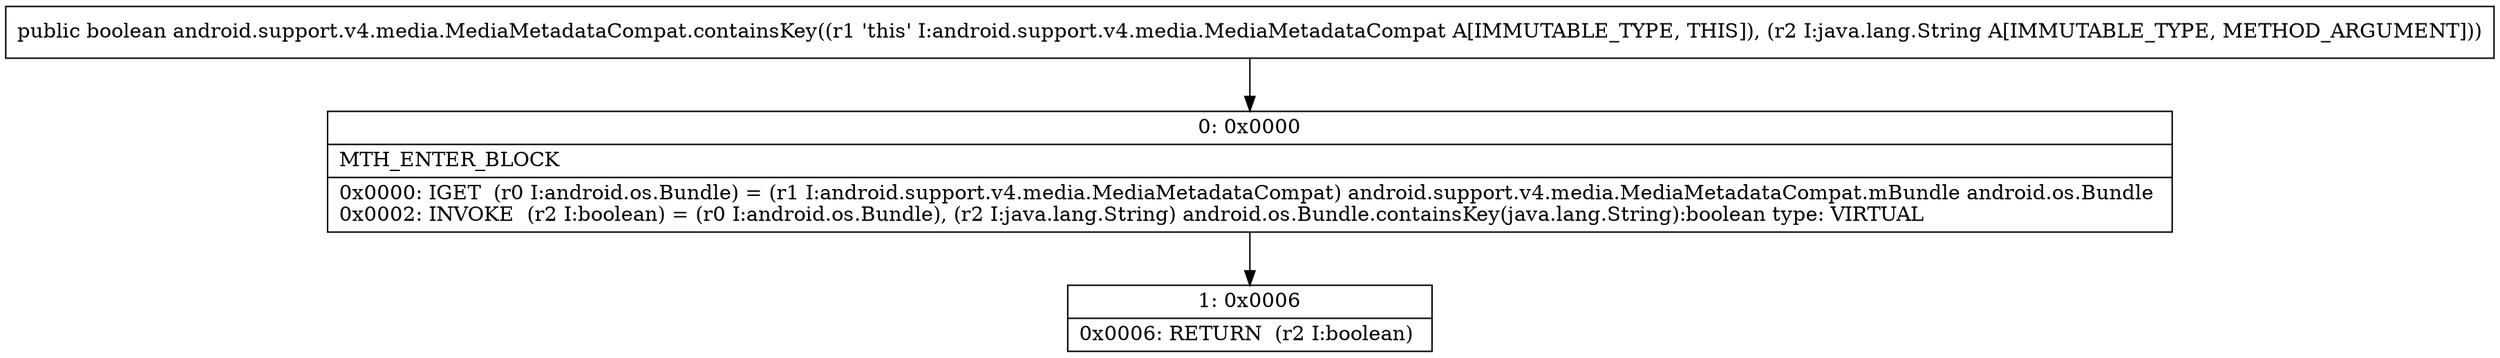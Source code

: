 digraph "CFG forandroid.support.v4.media.MediaMetadataCompat.containsKey(Ljava\/lang\/String;)Z" {
Node_0 [shape=record,label="{0\:\ 0x0000|MTH_ENTER_BLOCK\l|0x0000: IGET  (r0 I:android.os.Bundle) = (r1 I:android.support.v4.media.MediaMetadataCompat) android.support.v4.media.MediaMetadataCompat.mBundle android.os.Bundle \l0x0002: INVOKE  (r2 I:boolean) = (r0 I:android.os.Bundle), (r2 I:java.lang.String) android.os.Bundle.containsKey(java.lang.String):boolean type: VIRTUAL \l}"];
Node_1 [shape=record,label="{1\:\ 0x0006|0x0006: RETURN  (r2 I:boolean) \l}"];
MethodNode[shape=record,label="{public boolean android.support.v4.media.MediaMetadataCompat.containsKey((r1 'this' I:android.support.v4.media.MediaMetadataCompat A[IMMUTABLE_TYPE, THIS]), (r2 I:java.lang.String A[IMMUTABLE_TYPE, METHOD_ARGUMENT])) }"];
MethodNode -> Node_0;
Node_0 -> Node_1;
}

